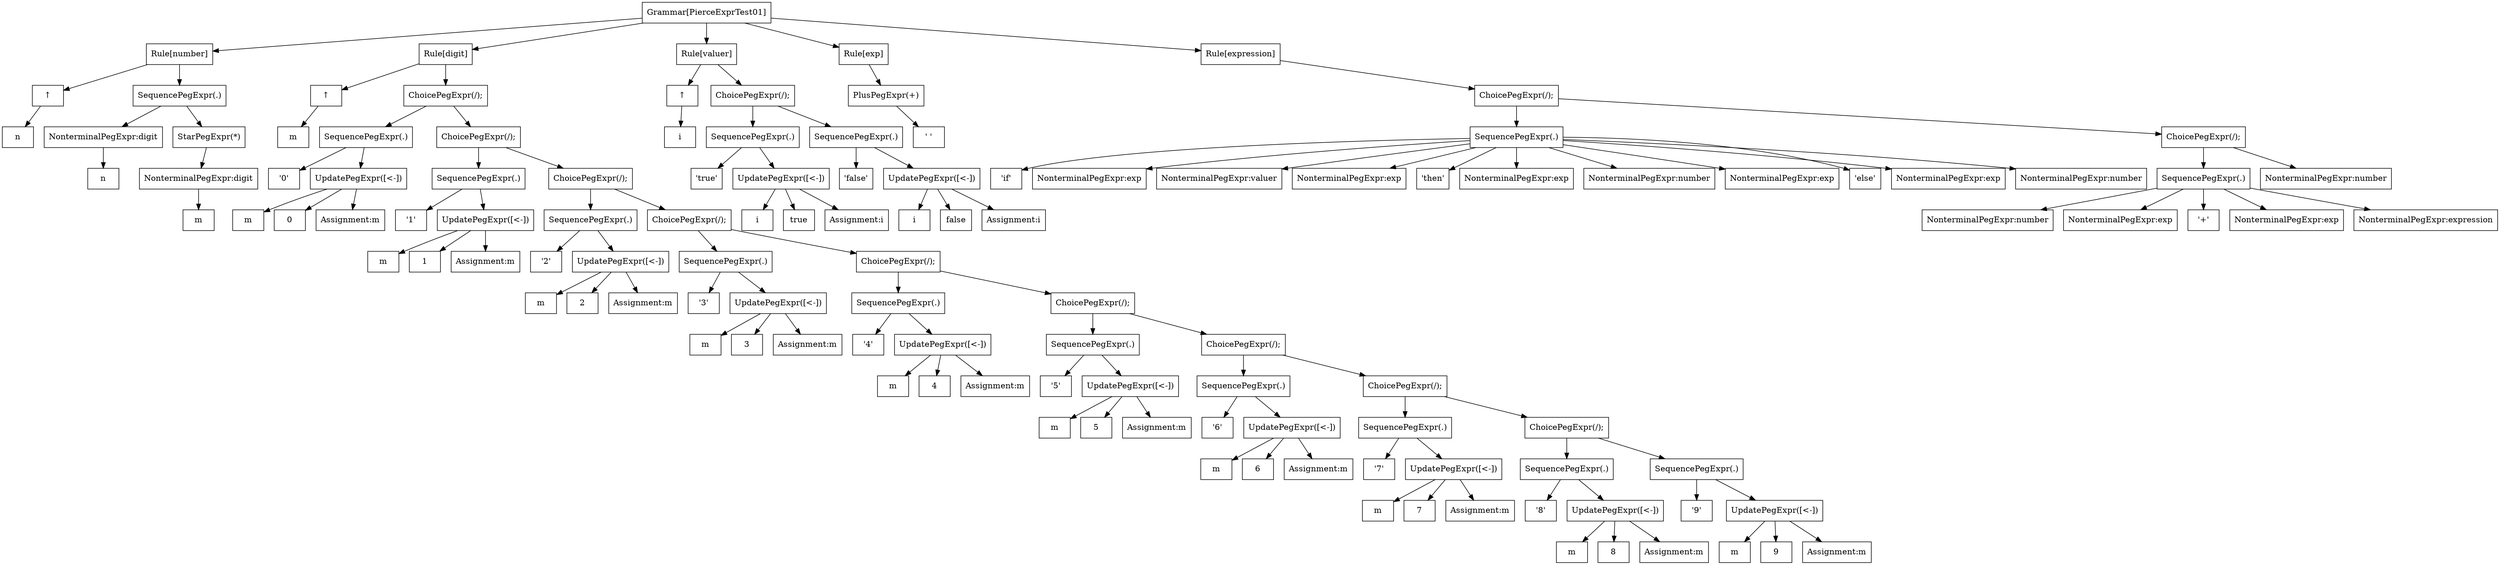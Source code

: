 Digraph PierceExprTest01 {
  node [shape="box"];
  grammar [label = "Grammar[PierceExprTest01]"];

  numberRule [label = "Rule[number]"];
  grammar -> numberRule;
  attributeExpr0 [label = "n"];
  SynAtt1 -> attributeExpr0;
  SynAtt1 [label = "↑"];
  numberRule -> SynAtt1;
  SequencePeg0 [label = "SequencePegExpr(.)"];
  numberRule -> SequencePeg0;
  NonterminalPeg1 [label = "NonterminalPegExpr:digit"];
  SequencePeg0 -> NonterminalPeg1;
  attributeExpr1 [label = "n"];
  NonterminalPeg1 -> attributeExpr1;
  KleenePeg2 [label = "StarPegExpr(*)"];
  SequencePeg0 -> KleenePeg2;
  NonterminalPeg3 [label = "NonterminalPegExpr:digit"];
  KleenePeg2 -> NonterminalPeg3;
  attributeExpr2 [label = "m"];
  NonterminalPeg3 -> attributeExpr2;
  digitRule [label = "Rule[digit]"];
  grammar -> digitRule;
  attributeExpr3 [label = "m"];
  SynAtt3 -> attributeExpr3;
  SynAtt3 [label = "↑"];
  digitRule -> SynAtt3;
  choicePeg4 [label = "ChoicePegExpr(/);"];
  digitRule -> choicePeg4;
  SequencePeg5 [label = "SequencePegExpr(.)"];
  choicePeg4 -> SequencePeg5;
  LiteralPeg6 [label = "'0'"];
  SequencePeg5 -> LiteralPeg6;
  UpdatePeg7 [label = "UpdatePegExpr([<-])"];
  SequencePeg5 -> UpdatePeg7;
  attributeExpr4 [label = "m"];
  UpdatePeg7 -> attributeExpr4;
  IntLiteralExpr5 [label = "0"];
  UpdatePeg7 -> IntLiteralExpr5;
  assignmentNode4 [label = "Assignment:m"];
  UpdatePeg7 -> assignmentNode4;
  choicePeg8 [label = "ChoicePegExpr(/);"];
  choicePeg4 -> choicePeg8;
  SequencePeg9 [label = "SequencePegExpr(.)"];
  choicePeg8 -> SequencePeg9;
  LiteralPeg10 [label = "'1'"];
  SequencePeg9 -> LiteralPeg10;
  UpdatePeg11 [label = "UpdatePegExpr([<-])"];
  SequencePeg9 -> UpdatePeg11;
  attributeExpr6 [label = "m"];
  UpdatePeg11 -> attributeExpr6;
  IntLiteralExpr7 [label = "1"];
  UpdatePeg11 -> IntLiteralExpr7;
  assignmentNode5 [label = "Assignment:m"];
  UpdatePeg11 -> assignmentNode5;
  choicePeg12 [label = "ChoicePegExpr(/);"];
  choicePeg8 -> choicePeg12;
  SequencePeg13 [label = "SequencePegExpr(.)"];
  choicePeg12 -> SequencePeg13;
  LiteralPeg14 [label = "'2'"];
  SequencePeg13 -> LiteralPeg14;
  UpdatePeg15 [label = "UpdatePegExpr([<-])"];
  SequencePeg13 -> UpdatePeg15;
  attributeExpr8 [label = "m"];
  UpdatePeg15 -> attributeExpr8;
  IntLiteralExpr9 [label = "2"];
  UpdatePeg15 -> IntLiteralExpr9;
  assignmentNode6 [label = "Assignment:m"];
  UpdatePeg15 -> assignmentNode6;
  choicePeg16 [label = "ChoicePegExpr(/);"];
  choicePeg12 -> choicePeg16;
  SequencePeg17 [label = "SequencePegExpr(.)"];
  choicePeg16 -> SequencePeg17;
  LiteralPeg18 [label = "'3'"];
  SequencePeg17 -> LiteralPeg18;
  UpdatePeg19 [label = "UpdatePegExpr([<-])"];
  SequencePeg17 -> UpdatePeg19;
  attributeExpr10 [label = "m"];
  UpdatePeg19 -> attributeExpr10;
  IntLiteralExpr11 [label = "3"];
  UpdatePeg19 -> IntLiteralExpr11;
  assignmentNode7 [label = "Assignment:m"];
  UpdatePeg19 -> assignmentNode7;
  choicePeg20 [label = "ChoicePegExpr(/);"];
  choicePeg16 -> choicePeg20;
  SequencePeg21 [label = "SequencePegExpr(.)"];
  choicePeg20 -> SequencePeg21;
  LiteralPeg22 [label = "'4'"];
  SequencePeg21 -> LiteralPeg22;
  UpdatePeg23 [label = "UpdatePegExpr([<-])"];
  SequencePeg21 -> UpdatePeg23;
  attributeExpr12 [label = "m"];
  UpdatePeg23 -> attributeExpr12;
  IntLiteralExpr13 [label = "4"];
  UpdatePeg23 -> IntLiteralExpr13;
  assignmentNode8 [label = "Assignment:m"];
  UpdatePeg23 -> assignmentNode8;
  choicePeg24 [label = "ChoicePegExpr(/);"];
  choicePeg20 -> choicePeg24;
  SequencePeg25 [label = "SequencePegExpr(.)"];
  choicePeg24 -> SequencePeg25;
  LiteralPeg26 [label = "'5'"];
  SequencePeg25 -> LiteralPeg26;
  UpdatePeg27 [label = "UpdatePegExpr([<-])"];
  SequencePeg25 -> UpdatePeg27;
  attributeExpr14 [label = "m"];
  UpdatePeg27 -> attributeExpr14;
  IntLiteralExpr15 [label = "5"];
  UpdatePeg27 -> IntLiteralExpr15;
  assignmentNode9 [label = "Assignment:m"];
  UpdatePeg27 -> assignmentNode9;
  choicePeg28 [label = "ChoicePegExpr(/);"];
  choicePeg24 -> choicePeg28;
  SequencePeg29 [label = "SequencePegExpr(.)"];
  choicePeg28 -> SequencePeg29;
  LiteralPeg30 [label = "'6'"];
  SequencePeg29 -> LiteralPeg30;
  UpdatePeg31 [label = "UpdatePegExpr([<-])"];
  SequencePeg29 -> UpdatePeg31;
  attributeExpr16 [label = "m"];
  UpdatePeg31 -> attributeExpr16;
  IntLiteralExpr17 [label = "6"];
  UpdatePeg31 -> IntLiteralExpr17;
  assignmentNode10 [label = "Assignment:m"];
  UpdatePeg31 -> assignmentNode10;
  choicePeg32 [label = "ChoicePegExpr(/);"];
  choicePeg28 -> choicePeg32;
  SequencePeg33 [label = "SequencePegExpr(.)"];
  choicePeg32 -> SequencePeg33;
  LiteralPeg34 [label = "'7'"];
  SequencePeg33 -> LiteralPeg34;
  UpdatePeg35 [label = "UpdatePegExpr([<-])"];
  SequencePeg33 -> UpdatePeg35;
  attributeExpr18 [label = "m"];
  UpdatePeg35 -> attributeExpr18;
  IntLiteralExpr19 [label = "7"];
  UpdatePeg35 -> IntLiteralExpr19;
  assignmentNode11 [label = "Assignment:m"];
  UpdatePeg35 -> assignmentNode11;
  choicePeg36 [label = "ChoicePegExpr(/);"];
  choicePeg32 -> choicePeg36;
  SequencePeg37 [label = "SequencePegExpr(.)"];
  choicePeg36 -> SequencePeg37;
  LiteralPeg38 [label = "'8'"];
  SequencePeg37 -> LiteralPeg38;
  UpdatePeg39 [label = "UpdatePegExpr([<-])"];
  SequencePeg37 -> UpdatePeg39;
  attributeExpr20 [label = "m"];
  UpdatePeg39 -> attributeExpr20;
  IntLiteralExpr21 [label = "8"];
  UpdatePeg39 -> IntLiteralExpr21;
  assignmentNode12 [label = "Assignment:m"];
  UpdatePeg39 -> assignmentNode12;
  SequencePeg40 [label = "SequencePegExpr(.)"];
  choicePeg36 -> SequencePeg40;
  LiteralPeg41 [label = "'9'"];
  SequencePeg40 -> LiteralPeg41;
  UpdatePeg42 [label = "UpdatePegExpr([<-])"];
  SequencePeg40 -> UpdatePeg42;
  attributeExpr22 [label = "m"];
  UpdatePeg42 -> attributeExpr22;
  IntLiteralExpr23 [label = "9"];
  UpdatePeg42 -> IntLiteralExpr23;
  assignmentNode13 [label = "Assignment:m"];
  UpdatePeg42 -> assignmentNode13;
  valuerRule [label = "Rule[valuer]"];
  grammar -> valuerRule;
  attributeExpr24 [label = "i"];
  SynAtt15 -> attributeExpr24;
  SynAtt15 [label = "↑"];
  valuerRule -> SynAtt15;
  choicePeg43 [label = "ChoicePegExpr(/);"];
  valuerRule -> choicePeg43;
  SequencePeg44 [label = "SequencePegExpr(.)"];
  choicePeg43 -> SequencePeg44;
  LiteralPeg45 [label = "'true'"];
  SequencePeg44 -> LiteralPeg45;
  UpdatePeg46 [label = "UpdatePegExpr([<-])"];
  SequencePeg44 -> UpdatePeg46;
  attributeExpr25 [label = "i"];
  UpdatePeg46 -> attributeExpr25;
  BooleanLiteralExpr26 [label = "true"];
  UpdatePeg46 -> BooleanLiteralExpr26;
  assignmentNode16 [label = "Assignment:i"];
  UpdatePeg46 -> assignmentNode16;
  SequencePeg47 [label = "SequencePegExpr(.)"];
  choicePeg43 -> SequencePeg47;
  LiteralPeg48 [label = "'false'"];
  SequencePeg47 -> LiteralPeg48;
  UpdatePeg49 [label = "UpdatePegExpr([<-])"];
  SequencePeg47 -> UpdatePeg49;
  attributeExpr27 [label = "i"];
  UpdatePeg49 -> attributeExpr27;
  BooleanLiteralExpr28 [label = "false"];
  UpdatePeg49 -> BooleanLiteralExpr28;
  assignmentNode17 [label = "Assignment:i"];
  UpdatePeg49 -> assignmentNode17;
  expRule [label = "Rule[exp]"];
  grammar -> expRule;
  PlusKleenePeg50 [label = "PlusPegExpr(+)"];
  expRule -> PlusKleenePeg50;
  LiteralPeg51 [label = "' '"];
  PlusKleenePeg50 -> LiteralPeg51;
  expressionRule [label = "Rule[expression]"];
  grammar -> expressionRule;
  choicePeg52 [label = "ChoicePegExpr(/);"];
  expressionRule -> choicePeg52;
  SequencePeg53 [label = "SequencePegExpr(.)"];
  choicePeg52 -> SequencePeg53;
  LiteralPeg54 [label = "'if'"];
  SequencePeg53 -> LiteralPeg54;
  NonterminalPeg55 [label = "NonterminalPegExpr:exp"];
  SequencePeg53 -> NonterminalPeg55;
  NonterminalPeg56 [label = "NonterminalPegExpr:valuer"];
  SequencePeg53 -> NonterminalPeg56;
  NonterminalPeg57 [label = "NonterminalPegExpr:exp"];
  SequencePeg53 -> NonterminalPeg57;
  LiteralPeg58 [label = "'then'"];
  SequencePeg53 -> LiteralPeg58;
  NonterminalPeg59 [label = "NonterminalPegExpr:exp"];
  SequencePeg53 -> NonterminalPeg59;
  NonterminalPeg60 [label = "NonterminalPegExpr:number"];
  SequencePeg53 -> NonterminalPeg60;
  NonterminalPeg61 [label = "NonterminalPegExpr:exp"];
  SequencePeg53 -> NonterminalPeg61;
  LiteralPeg62 [label = "'else'"];
  SequencePeg53 -> LiteralPeg62;
  NonterminalPeg63 [label = "NonterminalPegExpr:exp"];
  SequencePeg53 -> NonterminalPeg63;
  NonterminalPeg64 [label = "NonterminalPegExpr:number"];
  SequencePeg53 -> NonterminalPeg64;
  choicePeg65 [label = "ChoicePegExpr(/);"];
  choicePeg52 -> choicePeg65;
  SequencePeg66 [label = "SequencePegExpr(.)"];
  choicePeg65 -> SequencePeg66;
  NonterminalPeg67 [label = "NonterminalPegExpr:number"];
  SequencePeg66 -> NonterminalPeg67;
  NonterminalPeg68 [label = "NonterminalPegExpr:exp"];
  SequencePeg66 -> NonterminalPeg68;
  LiteralPeg69 [label = "'+'"];
  SequencePeg66 -> LiteralPeg69;
  NonterminalPeg70 [label = "NonterminalPegExpr:exp"];
  SequencePeg66 -> NonterminalPeg70;
  NonterminalPeg71 [label = "NonterminalPegExpr:expression"];
  SequencePeg66 -> NonterminalPeg71;
  NonterminalPeg72 [label = "NonterminalPegExpr:number"];
  choicePeg65 -> NonterminalPeg72;
}